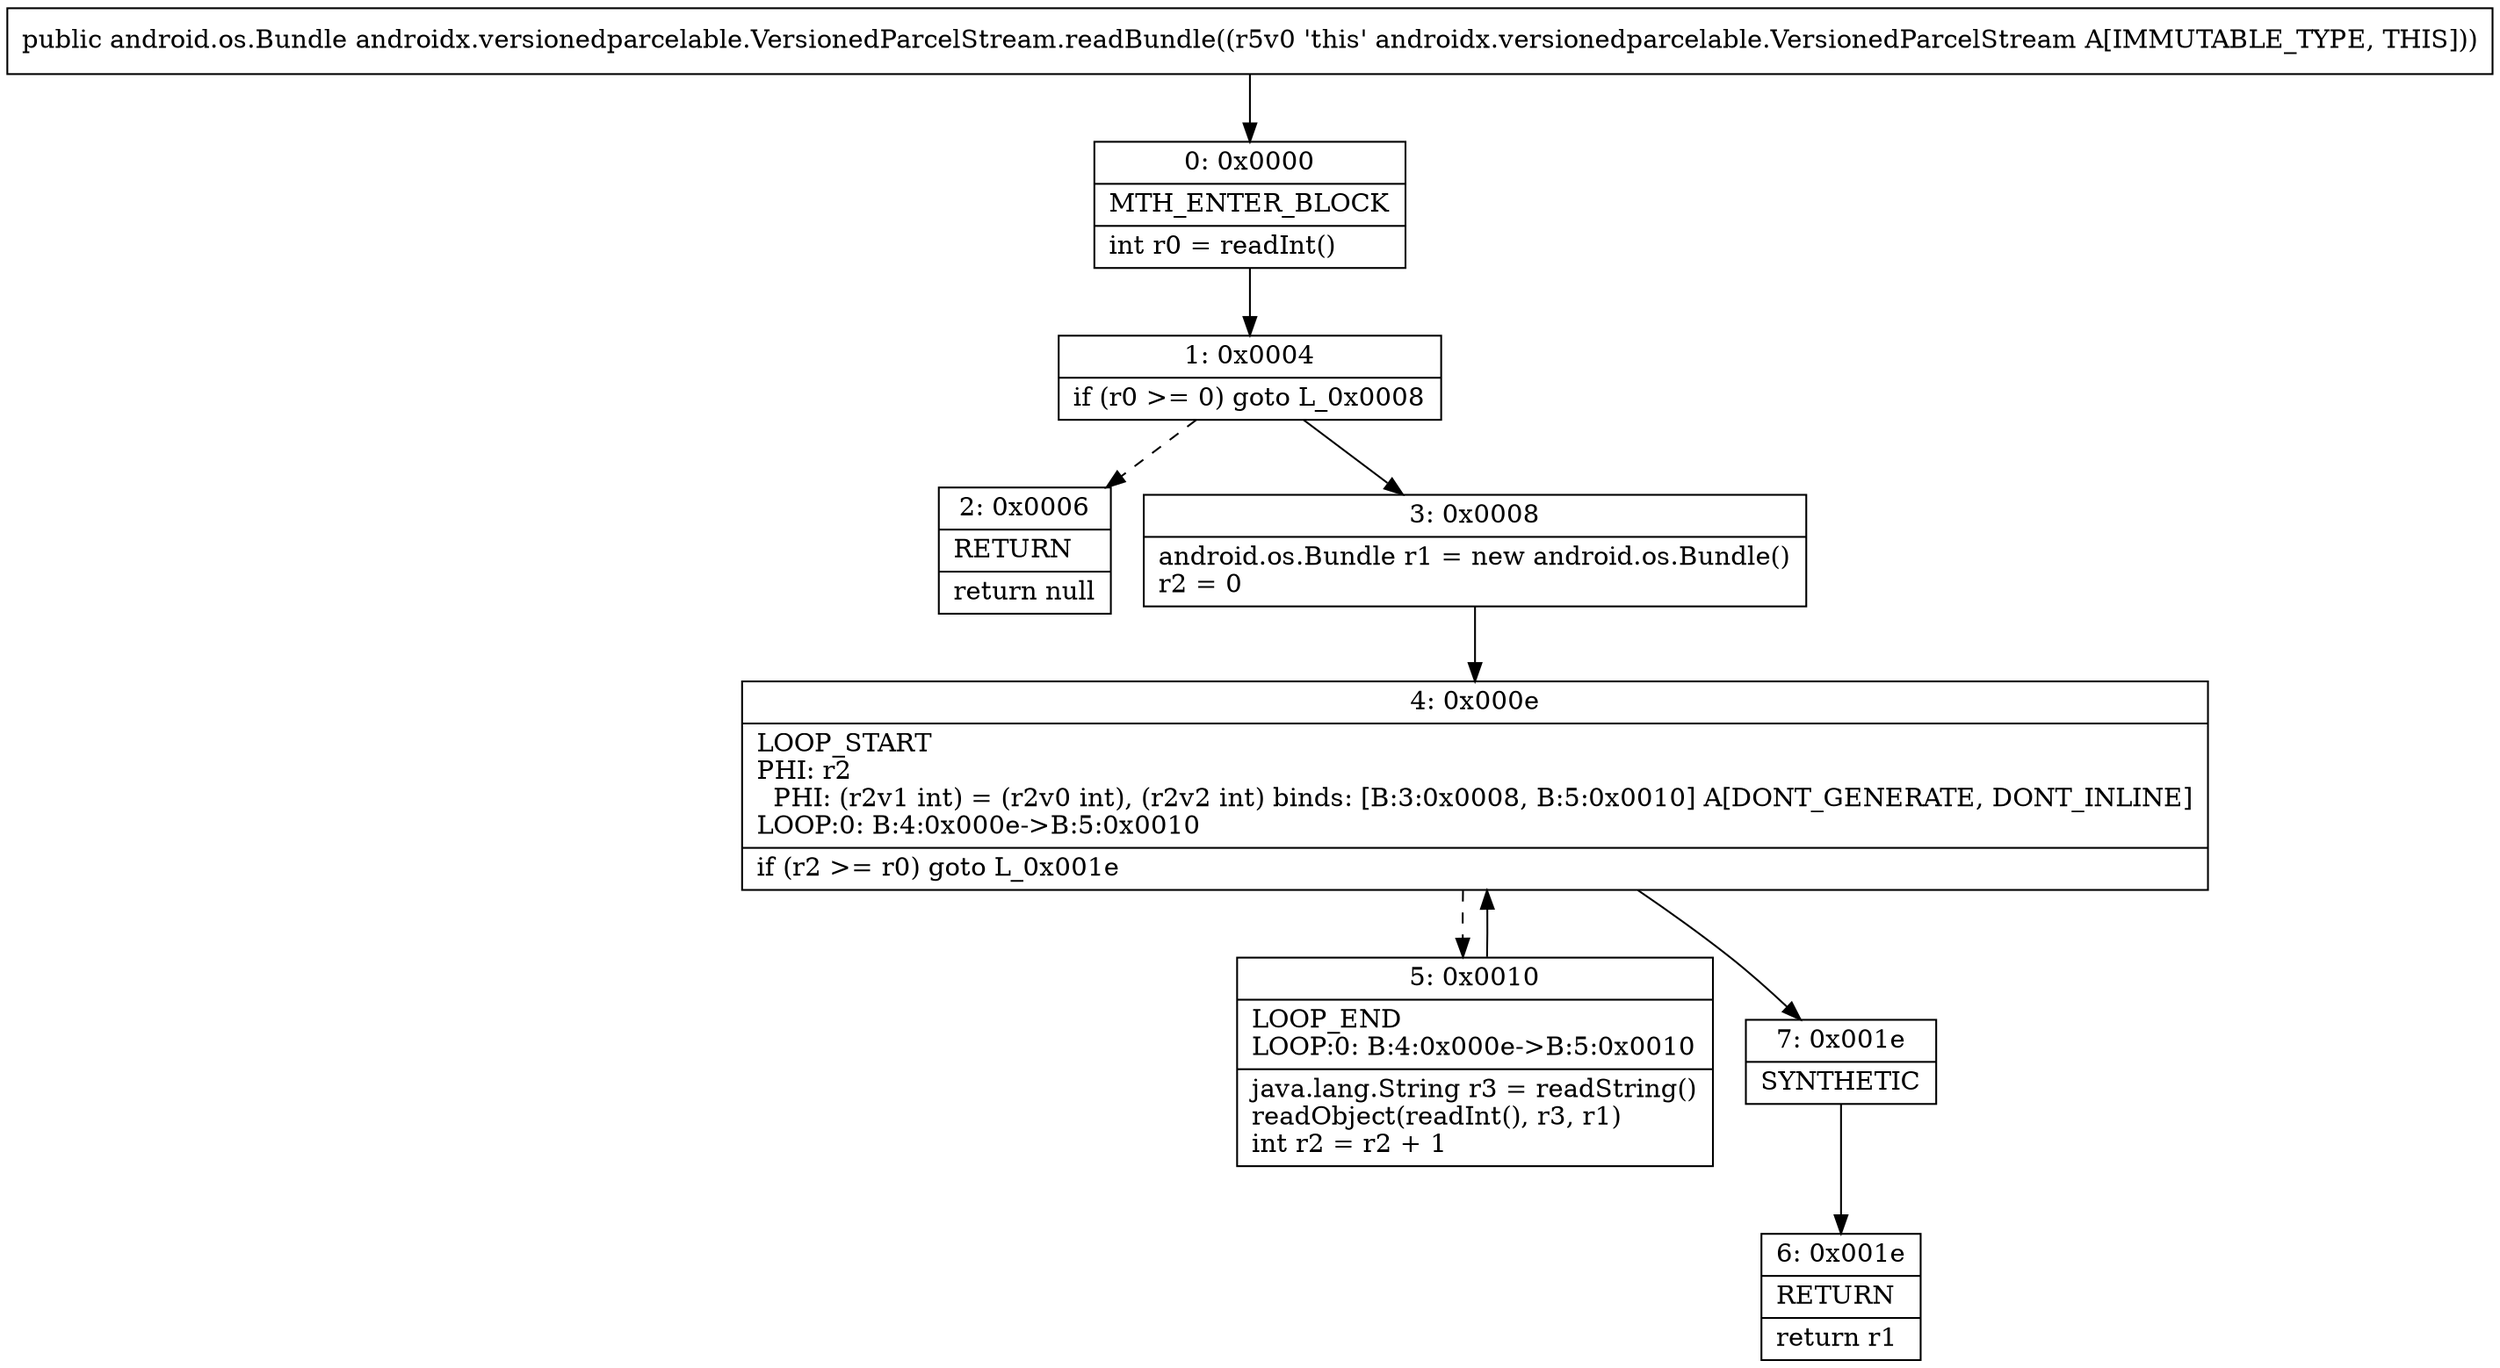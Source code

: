 digraph "CFG forandroidx.versionedparcelable.VersionedParcelStream.readBundle()Landroid\/os\/Bundle;" {
Node_0 [shape=record,label="{0\:\ 0x0000|MTH_ENTER_BLOCK\l|int r0 = readInt()\l}"];
Node_1 [shape=record,label="{1\:\ 0x0004|if (r0 \>= 0) goto L_0x0008\l}"];
Node_2 [shape=record,label="{2\:\ 0x0006|RETURN\l|return null\l}"];
Node_3 [shape=record,label="{3\:\ 0x0008|android.os.Bundle r1 = new android.os.Bundle()\lr2 = 0\l}"];
Node_4 [shape=record,label="{4\:\ 0x000e|LOOP_START\lPHI: r2 \l  PHI: (r2v1 int) = (r2v0 int), (r2v2 int) binds: [B:3:0x0008, B:5:0x0010] A[DONT_GENERATE, DONT_INLINE]\lLOOP:0: B:4:0x000e\-\>B:5:0x0010\l|if (r2 \>= r0) goto L_0x001e\l}"];
Node_5 [shape=record,label="{5\:\ 0x0010|LOOP_END\lLOOP:0: B:4:0x000e\-\>B:5:0x0010\l|java.lang.String r3 = readString()\lreadObject(readInt(), r3, r1)\lint r2 = r2 + 1\l}"];
Node_6 [shape=record,label="{6\:\ 0x001e|RETURN\l|return r1\l}"];
Node_7 [shape=record,label="{7\:\ 0x001e|SYNTHETIC\l}"];
MethodNode[shape=record,label="{public android.os.Bundle androidx.versionedparcelable.VersionedParcelStream.readBundle((r5v0 'this' androidx.versionedparcelable.VersionedParcelStream A[IMMUTABLE_TYPE, THIS])) }"];
MethodNode -> Node_0;
Node_0 -> Node_1;
Node_1 -> Node_2[style=dashed];
Node_1 -> Node_3;
Node_3 -> Node_4;
Node_4 -> Node_5[style=dashed];
Node_4 -> Node_7;
Node_5 -> Node_4;
Node_7 -> Node_6;
}

